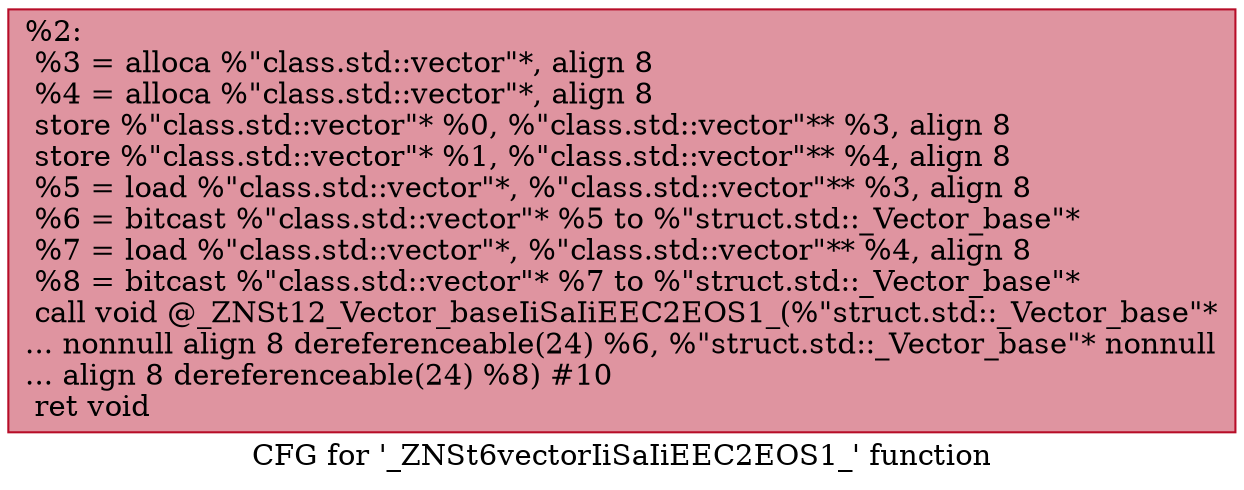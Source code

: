 digraph "CFG for '_ZNSt6vectorIiSaIiEEC2EOS1_' function" {
	label="CFG for '_ZNSt6vectorIiSaIiEEC2EOS1_' function";

	Node0x562219aa00d0 [shape=record,color="#b70d28ff", style=filled, fillcolor="#b70d2870",label="{%2:\l  %3 = alloca %\"class.std::vector\"*, align 8\l  %4 = alloca %\"class.std::vector\"*, align 8\l  store %\"class.std::vector\"* %0, %\"class.std::vector\"** %3, align 8\l  store %\"class.std::vector\"* %1, %\"class.std::vector\"** %4, align 8\l  %5 = load %\"class.std::vector\"*, %\"class.std::vector\"** %3, align 8\l  %6 = bitcast %\"class.std::vector\"* %5 to %\"struct.std::_Vector_base\"*\l  %7 = load %\"class.std::vector\"*, %\"class.std::vector\"** %4, align 8\l  %8 = bitcast %\"class.std::vector\"* %7 to %\"struct.std::_Vector_base\"*\l  call void @_ZNSt12_Vector_baseIiSaIiEEC2EOS1_(%\"struct.std::_Vector_base\"*\l... nonnull align 8 dereferenceable(24) %6, %\"struct.std::_Vector_base\"* nonnull\l... align 8 dereferenceable(24) %8) #10\l  ret void\l}"];
}
